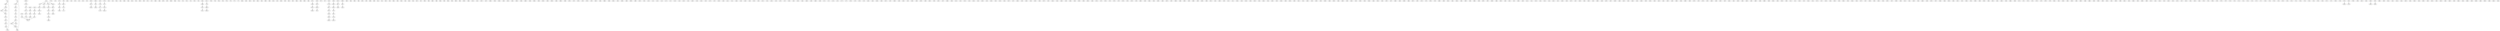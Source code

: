 digraph adj {
graph [k=96]
edge [d=-95]
"78+" [l=230]
"78-" [l=230]
"90+" [l=18681]
"90-" [l=18681]
"126+" [l=6542]
"126-" [l=6542]
"178+" [l=5225]
"178-" [l=5225]
"247+" [l=677]
"247-" [l=677]
"277+" [l=195]
"277-" [l=195]
"281+" [l=138]
"281-" [l=138]
"282+" [l=155]
"282-" [l=155]
"321+" [l=197]
"321-" [l=197]
"322+" [l=122]
"322-" [l=122]
"341+" [l=245]
"341-" [l=245]
"342+" [l=166]
"342-" [l=166]
"373+" [l=191]
"373-" [l=191]
"470+" [l=191]
"470-" [l=191]
"478+" [l=108]
"478-" [l=108]
"501+" [l=190]
"501-" [l=190]
"517+" [l=220]
"517-" [l=220]
"519+" [l=166]
"519-" [l=166]
"535+" [l=115]
"535-" [l=115]
"561+" [l=191]
"561-" [l=191]
"568+" [l=191]
"568-" [l=191]
"572+" [l=2094]
"572-" [l=2094]
"583+" [l=152]
"583-" [l=152]
"591+" [l=189]
"591-" [l=189]
"595+" [l=191]
"595-" [l=191]
"600+" [l=161]
"600-" [l=161]
"617+" [l=152]
"617-" [l=152]
"658+" [l=138]
"658-" [l=138]
"661+" [l=1315]
"661-" [l=1315]
"667+" [l=141]
"667-" [l=141]
"668+" [l=113]
"668-" [l=113]
"720+" [l=191]
"720-" [l=191]
"722+" [l=115]
"722-" [l=115]
"725+" [l=188]
"725-" [l=188]
"734+" [l=191]
"734-" [l=191]
"739+" [l=190]
"739-" [l=190]
"756+" [l=155]
"756-" [l=155]
"776+" [l=191]
"776-" [l=191]
"777+" [l=190]
"777-" [l=190]
"796+" [l=183]
"796-" [l=183]
"800+" [l=191]
"800-" [l=191]
"802+" [l=191]
"802-" [l=191]
"804+" [l=485]
"804-" [l=485]
"809+" [l=191]
"809-" [l=191]
"815+" [l=191]
"815-" [l=191]
"829+" [l=191]
"829-" [l=191]
"852+" [l=161]
"852-" [l=161]
"858+" [l=163]
"858-" [l=163]
"859+" [l=199]
"859-" [l=199]
"875+" [l=190]
"875-" [l=190]
"877+" [l=191]
"877-" [l=191]
"879+" [l=156]
"879-" [l=156]
"881+" [l=182]
"881-" [l=182]
"883+" [l=190]
"883-" [l=190]
"884+" [l=161]
"884-" [l=161]
"895+" [l=191]
"895-" [l=191]
"897+" [l=191]
"897-" [l=191]
"899+" [l=191]
"899-" [l=191]
"914+" [l=191]
"914-" [l=191]
"923+" [l=191]
"923-" [l=191]
"928+" [l=191]
"928-" [l=191]
"942+" [l=190]
"942-" [l=190]
"944+" [l=127]
"944-" [l=127]
"947+" [l=191]
"947-" [l=191]
"959+" [l=191]
"959-" [l=191]
"980+" [l=191]
"980-" [l=191]
"992+" [l=115]
"992-" [l=115]
"993+" [l=191]
"993-" [l=191]
"996+" [l=163]
"996-" [l=163]
"997+" [l=198]
"997-" [l=198]
"1008+" [l=190]
"1008-" [l=190]
"1013+" [l=191]
"1013-" [l=191]
"1018+" [l=186]
"1018-" [l=186]
"1021+" [l=191]
"1021-" [l=191]
"1027+" [l=107]
"1027-" [l=107]
"1028+" [l=191]
"1028-" [l=191]
"1029+" [l=191]
"1029-" [l=191]
"1034+" [l=173]
"1034-" [l=173]
"1038+" [l=189]
"1038-" [l=189]
"1046+" [l=191]
"1046-" [l=191]
"1050+" [l=191]
"1050-" [l=191]
"1053+" [l=191]
"1053-" [l=191]
"1058+" [l=191]
"1058-" [l=191]
"1068+" [l=190]
"1068-" [l=190]
"1070+" [l=191]
"1070-" [l=191]
"1076+" [l=191]
"1076-" [l=191]
"1078+" [l=152]
"1078-" [l=152]
"1082+" [l=191]
"1082-" [l=191]
"1089+" [l=191]
"1089-" [l=191]
"1090+" [l=190]
"1090-" [l=190]
"1091+" [l=190]
"1091-" [l=190]
"1095+" [l=191]
"1095-" [l=191]
"1099+" [l=185]
"1099-" [l=185]
"1105+" [l=191]
"1105-" [l=191]
"1110+" [l=191]
"1110-" [l=191]
"1113+" [l=191]
"1113-" [l=191]
"1117+" [l=115]
"1117-" [l=115]
"1119+" [l=108]
"1119-" [l=108]
"1124+" [l=153]
"1124-" [l=153]
"1129+" [l=114]
"1129-" [l=114]
"1132+" [l=191]
"1132-" [l=191]
"1137+" [l=191]
"1137-" [l=191]
"1139+" [l=191]
"1139-" [l=191]
"1141+" [l=191]
"1141-" [l=191]
"1148+" [l=191]
"1148-" [l=191]
"1149+" [l=119]
"1149-" [l=119]
"1150+" [l=154]
"1150-" [l=154]
"1151+" [l=191]
"1151-" [l=191]
"1152+" [l=191]
"1152-" [l=191]
"1157+" [l=191]
"1157-" [l=191]
"1162+" [l=152]
"1162-" [l=152]
"1164+" [l=191]
"1164-" [l=191]
"1166+" [l=138]
"1166-" [l=138]
"1168+" [l=191]
"1168-" [l=191]
"1171+" [l=191]
"1171-" [l=191]
"1174+" [l=191]
"1174-" [l=191]
"1177+" [l=191]
"1177-" [l=191]
"1178+" [l=191]
"1178-" [l=191]
"1179+" [l=103]
"1179-" [l=103]
"1182+" [l=191]
"1182-" [l=191]
"1186+" [l=176]
"1186-" [l=176]
"1187+" [l=191]
"1187-" [l=191]
"1189+" [l=119]
"1189-" [l=119]
"1192+" [l=191]
"1192-" [l=191]
"1198+" [l=113]
"1198-" [l=113]
"1199+" [l=126]
"1199-" [l=126]
"1205+" [l=191]
"1205-" [l=191]
"1207+" [l=147]
"1207-" [l=147]
"1208+" [l=115]
"1208-" [l=115]
"1212+" [l=141]
"1212-" [l=141]
"1215+" [l=191]
"1215-" [l=191]
"1218+" [l=191]
"1218-" [l=191]
"1219+" [l=190]
"1219-" [l=190]
"1223+" [l=142]
"1223-" [l=142]
"1224+" [l=154]
"1224-" [l=154]
"1227+" [l=191]
"1227-" [l=191]
"1229+" [l=191]
"1229-" [l=191]
"1233+" [l=191]
"1233-" [l=191]
"1235+" [l=152]
"1235-" [l=152]
"1237+" [l=191]
"1237-" [l=191]
"1244+" [l=124]
"1244-" [l=124]
"1246+" [l=154]
"1246-" [l=154]
"1248+" [l=191]
"1248-" [l=191]
"1256+" [l=191]
"1256-" [l=191]
"1263+" [l=191]
"1263-" [l=191]
"1273+" [l=143]
"1273-" [l=143]
"1274+" [l=153]
"1274-" [l=153]
"1275+" [l=191]
"1275-" [l=191]
"1276+" [l=154]
"1276-" [l=154]
"1278+" [l=153]
"1278-" [l=153]
"1280+" [l=175]
"1280-" [l=175]
"1282+" [l=191]
"1282-" [l=191]
"1285+" [l=152]
"1285-" [l=152]
"1287+" [l=108]
"1287-" [l=108]
"1288+" [l=144]
"1288-" [l=144]
"1290+" [l=154]
"1290-" [l=154]
"1296+" [l=115]
"1296-" [l=115]
"1299+" [l=191]
"1299-" [l=191]
"1301+" [l=191]
"1301-" [l=191]
"1305+" [l=191]
"1305-" [l=191]
"1311+" [l=153]
"1311-" [l=153]
"1316+" [l=106]
"1316-" [l=106]
"1318+" [l=153]
"1318-" [l=153]
"1322+" [l=191]
"1322-" [l=191]
"1324+" [l=126]
"1324-" [l=126]
"1325+" [l=140]
"1325-" [l=140]
"1326+" [l=165]
"1326-" [l=165]
"1330+" [l=191]
"1330-" [l=191]
"1331+" [l=153]
"1331-" [l=153]
"1333+" [l=191]
"1333-" [l=191]
"1335+" [l=143]
"1335-" [l=143]
"1336+" [l=168]
"1336-" [l=168]
"1338+" [l=153]
"1338-" [l=153]
"1339+" [l=191]
"1339-" [l=191]
"1343+" [l=154]
"1343-" [l=154]
"1345+" [l=191]
"1345-" [l=191]
"1348+" [l=191]
"1348-" [l=191]
"1354+" [l=121]
"1354-" [l=121]
"1357+" [l=112]
"1357-" [l=112]
"1360+" [l=191]
"1360-" [l=191]
"1366+" [l=190]
"1366-" [l=190]
"1367+" [l=153]
"1367-" [l=153]
"1372+" [l=180]
"1372-" [l=180]
"1378+" [l=152]
"1378-" [l=152]
"1380+" [l=191]
"1380-" [l=191]
"1381+" [l=111]
"1381-" [l=111]
"1384+" [l=163]
"1384-" [l=163]
"1395+" [l=178]
"1395-" [l=178]
"1396+" [l=112]
"1396-" [l=112]
"1397+" [l=140]
"1397-" [l=140]
"1398+" [l=166]
"1398-" [l=166]
"1400+" [l=130]
"1400-" [l=130]
"1401+" [l=122]
"1401-" [l=122]
"1403+" [l=115]
"1403-" [l=115]
"1411+" [l=173]
"1411-" [l=173]
"1412+" [l=191]
"1412-" [l=191]
"1414+" [l=147]
"1414-" [l=147]
"1421+" [l=152]
"1421-" [l=152]
"1423+" [l=107]
"1423-" [l=107]
"1427+" [l=134]
"1427-" [l=134]
"1430+" [l=107]
"1430-" [l=107]
"1432+" [l=115]
"1432-" [l=115]
"1436+" [l=140]
"1436-" [l=140]
"1437+" [l=108]
"1437-" [l=108]
"1439+" [l=124]
"1439-" [l=124]
"1442+" [l=107]
"1442-" [l=107]
"1444+" [l=191]
"1444-" [l=191]
"1450+" [l=153]
"1450-" [l=153]
"1452+" [l=154]
"1452-" [l=154]
"1461+" [l=159]
"1461-" [l=159]
"1462+" [l=146]
"1462-" [l=146]
"1463+" [l=191]
"1463-" [l=191]
"1465+" [l=153]
"1465-" [l=153]
"1470+" [l=102]
"1470-" [l=102]
"1479+" [l=152]
"1479-" [l=152]
"1485+" [l=142]
"1485-" [l=142]
"1487+" [l=116]
"1487-" [l=116]
"1491+" [l=160]
"1491-" [l=160]
"1492+" [l=152]
"1492-" [l=152]
"1495+" [l=153]
"1495-" [l=153]
"1496+" [l=143]
"1496-" [l=143]
"1499+" [l=152]
"1499-" [l=152]
"1502+" [l=146]
"1502-" [l=146]
"1503+" [l=135]
"1503-" [l=135]
"1511+" [l=109]
"1511-" [l=109]
"1513+" [l=144]
"1513-" [l=144]
"1514+" [l=191]
"1514-" [l=191]
"1517+" [l=108]
"1517-" [l=108]
"1518+" [l=124]
"1518-" [l=124]
"1520+" [l=158]
"1520-" [l=158]
"1523+" [l=147]
"1523-" [l=147]
"1524+" [l=152]
"1524-" [l=152]
"1527+" [l=119]
"1527-" [l=119]
"1529+" [l=151]
"1529-" [l=151]
"1534+" [l=115]
"1534-" [l=115]
"1537+" [l=115]
"1537-" [l=115]
"1539+" [l=156]
"1539-" [l=156]
"1541+" [l=150]
"1541-" [l=150]
"1543+" [l=153]
"1543-" [l=153]
"1546+" [l=154]
"1546-" [l=154]
"1547+" [l=102]
"1547-" [l=102]
"1548+" [l=171]
"1548-" [l=171]
"1550+" [l=118]
"1550-" [l=118]
"1551+" [l=173]
"1551-" [l=173]
"1552+" [l=147]
"1552-" [l=147]
"1556+" [l=133]
"1556-" [l=133]
"1558+" [l=120]
"1558-" [l=120]
"1561+" [l=154]
"1561-" [l=154]
"1562+" [l=151]
"1562-" [l=151]
"1568+" [l=100]
"1568-" [l=100]
"1571+" [l=189]
"1571-" [l=189]
"1572+" [l=115]
"1572-" [l=115]
"1573+" [l=147]
"1573-" [l=147]
"1579+" [l=162]
"1579-" [l=162]
"1581+" [l=191]
"1581-" [l=191]
"1582+" [l=188]
"1582-" [l=188]
"1585+" [l=191]
"1585-" [l=191]
"1586+" [l=165]
"1586-" [l=165]
"1589+" [l=149]
"1589-" [l=149]
"1590+" [l=154]
"1590-" [l=154]
"1591+" [l=129]
"1591-" [l=129]
"1599+" [l=152]
"1599-" [l=152]
"1601+" [l=108]
"1601-" [l=108]
"1602+" [l=154]
"1602-" [l=154]
"1609+" [l=127]
"1609-" [l=127]
"1612+" [l=113]
"1612-" [l=113]
"1614+" [l=119]
"1614-" [l=119]
"1615+" [l=152]
"1615-" [l=152]
"1617+" [l=168]
"1617-" [l=168]
"1621+" [l=104]
"1621-" [l=104]
"1622+" [l=119]
"1622-" [l=119]
"1681+" [l=15900]
"1681-" [l=15900]
"1698+" [l=9062]
"1698-" [l=9062]
"1702+" [l=398]
"1702-" [l=398]
"1704+" [l=956]
"1704-" [l=956]
"1706+" [l=590]
"1706-" [l=590]
"1707+" [l=636]
"1707-" [l=636]
"1709+" [l=229]
"1709-" [l=229]
"1710+" [l=191]
"1710-" [l=191]
"1712+" [l=171]
"1712-" [l=171]
"1713+" [l=191]
"1713-" [l=191]
"1716+" [l=229]
"1716-" [l=229]
"1717+" [l=191]
"1717-" [l=191]
"1718+" [l=191]
"1718-" [l=191]
"1719+" [l=191]
"1719-" [l=191]
"1720+" [l=191]
"1720-" [l=191]
"1721+" [l=190]
"1721-" [l=190]
"1722+" [l=191]
"1722-" [l=191]
"1724+" [l=191]
"1724-" [l=191]
"1726+" [l=191]
"1726-" [l=191]
"1727+" [l=191]
"1727-" [l=191]
"1728+" [l=109]
"1728-" [l=109]
"1732+" [l=346]
"1732-" [l=346]
"1745+" [l=1004]
"1745-" [l=1004]
"1763+" [l=172845]
"1763-" [l=172845]
"1770+" [l=19078]
"1770-" [l=19078]
"1778+" [l=67201]
"1778-" [l=67201]
"1795+" [l=1995]
"1795-" [l=1995]
"1799+" [l=191]
"1799-" [l=191]
"1800+" [l=419030]
"1800-" [l=419030]
"1801+" [l=1807]
"1801-" [l=1807]
"1802+" [l=83399]
"1802-" [l=83399]
"1803+" [l=10802]
"1803-" [l=10802]
"1804+" [l=27874]
"1804-" [l=27874]
"1806+" [l=28891]
"1806-" [l=28891]
"1808+" [l=20445]
"1808-" [l=20445]
"1810+" [l=341317]
"1810-" [l=341317]
"1811+" [l=16864]
"1811-" [l=16864]
"1812+" [l=4426]
"1812-" [l=4426]
"1813+" [l=47990]
"1813-" [l=47990]
"1814+" [l=79612]
"1814-" [l=79612]
"1815+" [l=8417]
"1815-" [l=8417]
"1816+" [l=10361]
"1816-" [l=10361]
"1817+" [l=88248]
"1817-" [l=88248]
"1818+" [l=11335]
"1818-" [l=11335]
"1819+" [l=129495]
"1819-" [l=129495]
"1820+" [l=21333]
"1820-" [l=21333]
"1822+" [l=46336]
"1822-" [l=46336]
"1823+" [l=14945]
"1823-" [l=14945]
"1824+" [l=129745]
"1824-" [l=129745]
"1825+" [l=41423]
"1825-" [l=41423]
"1827+" [l=90789]
"1827-" [l=90789]
"1828+" [l=44239]
"1828-" [l=44239]
"1829+" [l=204662]
"1829-" [l=204662]
"1831+" [l=75729]
"1831-" [l=75729]
"1832+" [l=2388]
"1832-" [l=2388]
"1833+" [l=20620]
"1833-" [l=20620]
"1834+" [l=437425]
"1834-" [l=437425]
"1836+" [l=22779]
"1836-" [l=22779]
"1837+" [l=145201]
"1837-" [l=145201]
"1838+" [l=86810]
"1838-" [l=86810]
"1839+" [l=252887]
"1839-" [l=252887]
"1840+" [l=12023]
"1840-" [l=12023]
"1842+" [l=4791]
"1842-" [l=4791]
"1843+" [l=76169]
"1843-" [l=76169]
"1844+" [l=21312]
"1844-" [l=21312]
"78+" -> "568+"
"78-" -> "1745+" [d=-95 e=0.0 n=803]
"90+" -> "341+" [d=-34 e=10.9 n=51]
"90-" -> "1021+" [d=-95 e=0.0 n=61]
"126+" -> "1709+" [d=-24 e=11.5 n=46]
"126-" -> "341+" [d=-33 e=10.4 n=57]
"247+" -> "1763-" [d=-40 e=10.1 n=60]
"247-" -> "1817+" [d=-97 e=6.5 n=146]
"277+" -> "572+" [d=-37 e=10.9 n=51]
"281+" -> "282+"
"281+" -> "1018-"
"281-" -> "373+"
"282+" -> "1795+" [d=-20 e=4.1 n=357]
"282-" -> "281-"
"321+" -> "322+"
"321-" -> "373-" [d=-44]
"322+" -> "535-" [d=-26]
"322-" -> "321-"
"341-" -> "90-" [d=-34 e=10.9 n=51]
"341-" -> "126+" [d=-33 e=10.4 n=57]
"341-" -> "1770+" [d=-30 e=10.6 n=54]
"341-" -> "1803+" [d=-18 e=10.3 n=58]
"373+" -> "321+" [d=-44]
"373-" -> "281+"
"501+" -> "1804-" [d=-94 e=0.0 n=94]
"501-" -> "1842-" [d=-94 e=0.0 n=111]
"517+" -> "1778-" [d=-95 e=0.0 n=109]
"517-" -> "1702+"
"535+" -> "322-" [d=-26]
"535-" -> "1745-" [d=-95 e=0.0 n=207]
"568+" -> "1795-" [d=-95 e=0.0 n=555]
"568-" -> "78-"
"572+" -> "661-" [d=-53 e=8.6 n=82]
"572-" -> "277-" [d=-37 e=10.9 n=51]
"600+" -> "884+" [d=-65]
"600-" -> "1803-" [d=-95 e=0.0 n=59]
"661+" -> "572-" [d=-53 e=8.6 n=82]
"661-" -> "796+" [d=-18 e=11.4 n=47]
"734+" -> "1811-" [d=-95 e=0.0 n=111]
"734-" -> "1698+" [d=4 e=13.6 n=33]
"796-" -> "661+" [d=-18 e=11.4 n=47]
"875+" -> "1829-" [d=-95 e=0.0 n=59]
"879+" -> "1823-" [d=-95 e=0.0 n=40]
"879-" -> "997-"
"881+" -> "1808-" [d=-86 e=0.0 n=86]
"881-" -> "1810-" [d=-86 e=0.0 n=74]
"884+" -> "1800-" [d=-95 e=0.0 n=78]
"884-" -> "600-" [d=-65]
"997+" -> "879+"
"997-" -> "1716-"
"1018+" -> "281-"
"1018-" -> "1795+" [d=-32 e=20.2 n=15]
"1021+" -> "1819+" [d=-13 e=12.4 n=40]
"1021-" -> "90+" [d=-95 e=0.0 n=61]
"1090+" -> "1763+" [d=-95 e=0.0 n=55]
"1681+" -> "1823+" [d=9 e=14.5 n=29]
"1681-" -> "1828+" [d=-129 e=8.2 n=91]
"1698+" -> "1844+" [d=-47 e=7.9 n=99]
"1698-" -> "734+" [d=4 e=13.6 n=33]
"1702+" -> "1815+" [d=-20 e=16.7 n=22]
"1702-" -> "517+"
"1709-" -> "126-" [d=-24 e=11.5 n=46]
"1716+" -> "997+"
"1716-" -> "1816+" [d=-18 e=12.4 n=40]
"1732+" -> "1818+" [d=-52 e=18.4 n=18]
"1745+" -> "535+" [d=-95 e=0.0 n=207]
"1745-" -> "78+" [d=-95 e=0.0 n=803]
"1763+" -> "247-" [d=-40 e=10.1 n=60]
"1763-" -> "1090-" [d=-95 e=0.0 n=55]
"1770+" -> "1827+" [d=34 e=17.5 n=20]
"1770-" -> "341+" [d=-30 e=10.6 n=54]
"1778+" -> "517-" [d=-95 e=0.0 n=109]
"1795+" -> "568-" [d=-95 e=0.0 n=555]
"1795-" -> "282-" [d=-20 e=4.1 n=357]
"1795-" -> "1018+" [d=-32 e=20.2 n=15]
"1800+" -> "884-" [d=-95 e=0.0 n=78]
"1802-" -> "1840-" [d=-44 e=14.5 n=29]
"1803+" -> "600+" [d=-95 e=0.0 n=59]
"1803-" -> "341+" [d=-18 e=10.3 n=58]
"1804+" -> "501-" [d=-94 e=0.0 n=94]
"1808+" -> "881-" [d=-86 e=0.0 n=86]
"1810+" -> "881+" [d=-86 e=0.0 n=74]
"1811+" -> "734-" [d=-95 e=0.0 n=111]
"1813+" -> "1819-" [d=-366 e=0.0 n=26]
"1815-" -> "1702-" [d=-20 e=16.7 n=22]
"1816-" -> "1716+" [d=-18 e=12.4 n=40]
"1817+" -> "1827-" [d=-60 e=9.5 n=67]
"1817-" -> "247+" [d=-97 e=6.5 n=146]
"1818-" -> "1732-" [d=-52 e=18.4 n=18]
"1819+" -> "1813-" [d=-366 e=0.0 n=26]
"1819-" -> "1021-" [d=-13 e=12.4 n=40]
"1820-" -> "1837-" [d=-49 e=10.7 n=53]
"1823+" -> "879-" [d=-95 e=0.0 n=40]
"1823-" -> "1681-" [d=9 e=14.5 n=29]
"1827+" -> "1817-" [d=-60 e=9.5 n=67]
"1827-" -> "1770-" [d=34 e=17.5 n=20]
"1828-" -> "1681+" [d=-129 e=8.2 n=91]
"1829+" -> "875-" [d=-95 e=0.0 n=59]
"1829-" -> "1837+" [d=-13 e=12.1 n=42]
"1837+" -> "1820+" [d=-49 e=10.7 n=53]
"1837-" -> "1829+" [d=-13 e=12.1 n=42]
"1840+" -> "1802+" [d=-44 e=14.5 n=29]
"1842+" -> "501+" [d=-94 e=0.0 n=111]
"1844-" -> "1698-" [d=-47 e=7.9 n=99]
}
